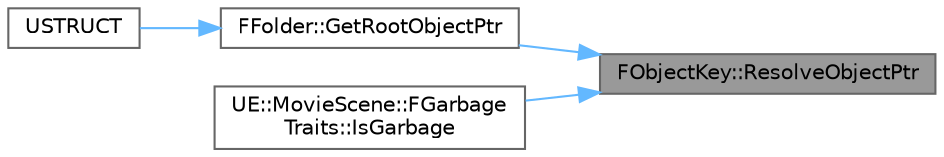 digraph "FObjectKey::ResolveObjectPtr"
{
 // INTERACTIVE_SVG=YES
 // LATEX_PDF_SIZE
  bgcolor="transparent";
  edge [fontname=Helvetica,fontsize=10,labelfontname=Helvetica,labelfontsize=10];
  node [fontname=Helvetica,fontsize=10,shape=box,height=0.2,width=0.4];
  rankdir="RL";
  Node1 [id="Node000001",label="FObjectKey::ResolveObjectPtr",height=0.2,width=0.4,color="gray40", fillcolor="grey60", style="filled", fontcolor="black",tooltip="Attempt to access the object from which this key was constructed."];
  Node1 -> Node2 [id="edge1_Node000001_Node000002",dir="back",color="steelblue1",style="solid",tooltip=" "];
  Node2 [id="Node000002",label="FFolder::GetRootObjectPtr",height=0.2,width=0.4,color="grey40", fillcolor="white", style="filled",URL="$dc/d1d/structFFolder.html#ac881986a0e15e5a736deb510d77e3902",tooltip=" "];
  Node2 -> Node3 [id="edge2_Node000002_Node000003",dir="back",color="steelblue1",style="solid",tooltip=" "];
  Node3 [id="Node000003",label="USTRUCT",height=0.2,width=0.4,color="grey40", fillcolor="white", style="filled",URL="$dc/dc2/WorldFolders_8h.html#a6f92ecd8facbf6f92eac9bf68592e691",tooltip=" "];
  Node1 -> Node4 [id="edge3_Node000001_Node000004",dir="back",color="steelblue1",style="solid",tooltip=" "];
  Node4 [id="Node000004",label="UE::MovieScene::FGarbage\lTraits::IsGarbage",height=0.2,width=0.4,color="grey40", fillcolor="white", style="filled",URL="$db/da2/structUE_1_1MovieScene_1_1FGarbageTraits.html#af39473aef8af56f15180e3f5e0abcb44",tooltip=" "];
}
